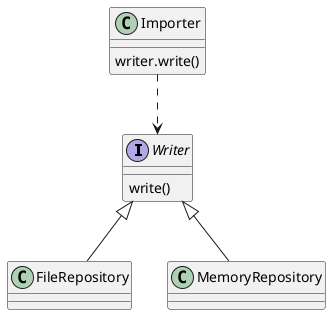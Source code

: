 @startuml di

interface Writer {
    write()
}

class Importer {
    writer.write()
}


Importer ..> Writer
Writer <|-- FileRepository
Writer <|-- MemoryRepository

@enduml
